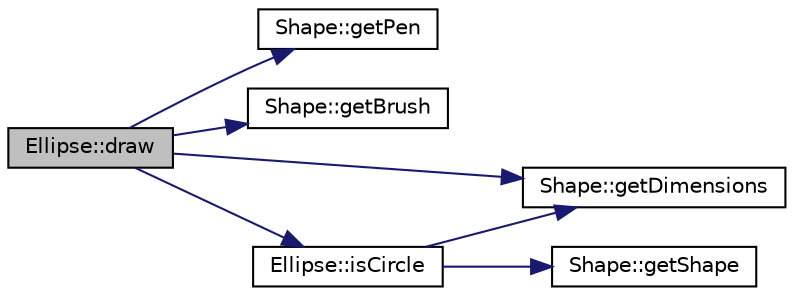 digraph "Ellipse::draw"
{
  edge [fontname="Helvetica",fontsize="10",labelfontname="Helvetica",labelfontsize="10"];
  node [fontname="Helvetica",fontsize="10",shape=record];
  rankdir="LR";
  Node1 [label="Ellipse::draw",height=0.2,width=0.4,color="black", fillcolor="grey75", style="filled", fontcolor="black"];
  Node1 -> Node2 [color="midnightblue",fontsize="10",style="solid",fontname="Helvetica"];
  Node2 [label="Shape::getPen",height=0.2,width=0.4,color="black", fillcolor="white", style="filled",URL="$classShape.html#ab3420c1972e190923410abcc36a1db78",tooltip="Method getPen: Class Shape  This method will return the QPen address of the calling shape..."];
  Node1 -> Node3 [color="midnightblue",fontsize="10",style="solid",fontname="Helvetica"];
  Node3 [label="Shape::getBrush",height=0.2,width=0.4,color="black", fillcolor="white", style="filled",URL="$classShape.html#a4fff90728217432c4510dbcdbf3cd9e6",tooltip="Method getBrush: Class Shape  This method will return the QBrush address of the calling shape..."];
  Node1 -> Node4 [color="midnightblue",fontsize="10",style="solid",fontname="Helvetica"];
  Node4 [label="Ellipse::isCircle",height=0.2,width=0.4,color="black", fillcolor="white", style="filled",URL="$classEllipse.html#aeeae8b905e6e3a773d5ca6f693048e1f",tooltip="Method isCircle: Class Ellipse  This method will check if a ellipse is also a circle. Returns bool value.  PRE-CONDITIONS <none> "];
  Node4 -> Node5 [color="midnightblue",fontsize="10",style="solid",fontname="Helvetica"];
  Node5 [label="Shape::getDimensions",height=0.2,width=0.4,color="black", fillcolor="white", style="filled",URL="$classShape.html#a6ab7f82dd146b522b981fd5b5451f3dd",tooltip="Method getDimensions: Class Shape  This method will return the vector of ints which stores the dimens..."];
  Node4 -> Node6 [color="midnightblue",fontsize="10",style="solid",fontname="Helvetica"];
  Node6 [label="Shape::getShape",height=0.2,width=0.4,color="black", fillcolor="white", style="filled",URL="$classShape.html#a558bed85fed8077108f17fe4c7ce38aa",tooltip="Method getShape: Class Shape  This method will return the ShapeType of the calling shape..."];
  Node1 -> Node5 [color="midnightblue",fontsize="10",style="solid",fontname="Helvetica"];
}
